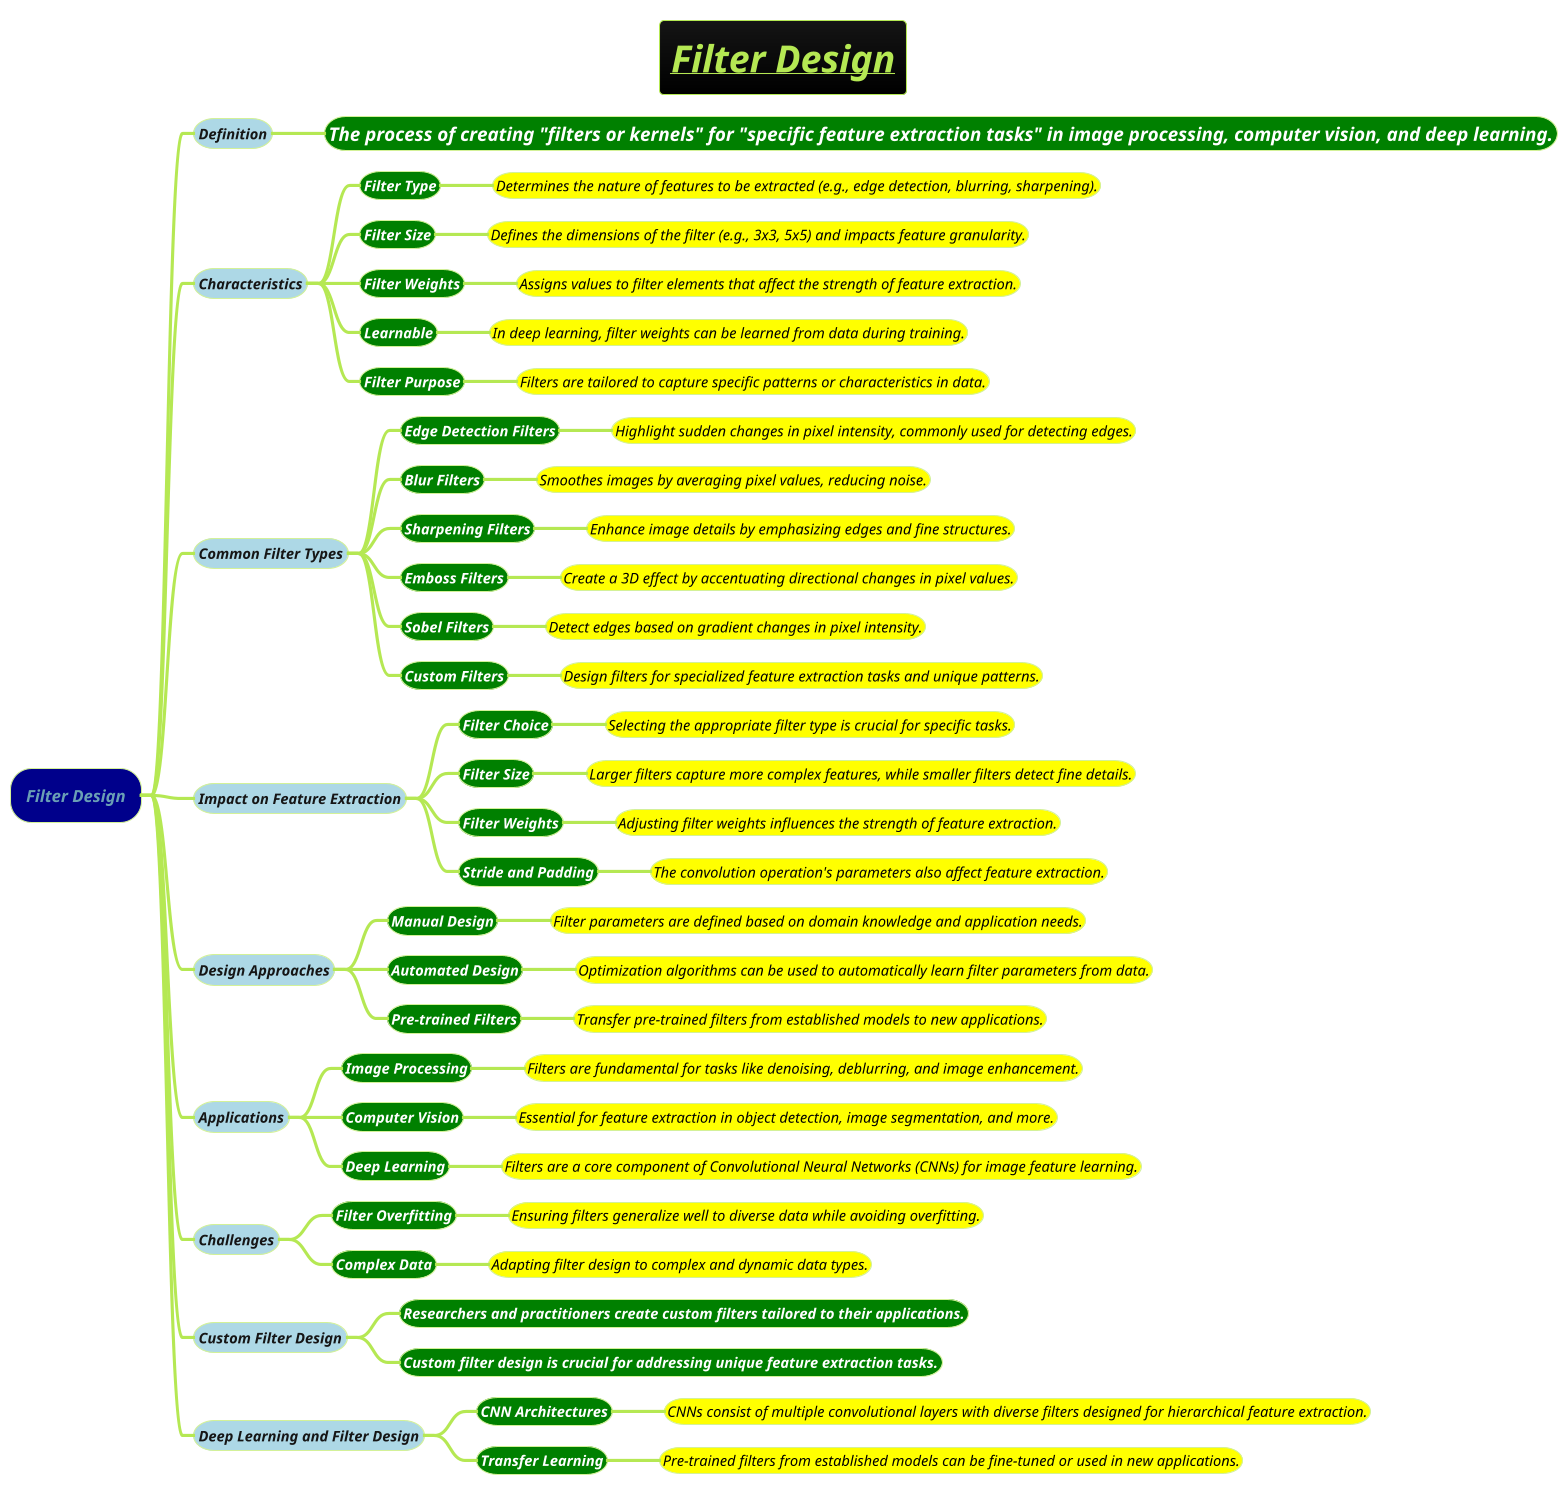 @startmindmap
title =<i><b><u>Filter Design

!theme hacker





*[#darkblue] <i>Filter Design
**[#lightblue] <color #blac><i><size:14>Definition
***[#green] <b><color #white><i><size:18>The process of creating "filters or kernels" for "specific feature extraction tasks" in image processing, computer vision, and deep learning.

**[#lightblue] <color #blac><i><size:14>Characteristics
***[#green] <b><color #white><i><size:14>Filter Type
****[#yellow] <color #black><i><size:14>Determines the nature of features to be extracted (e.g., edge detection, blurring, sharpening).
***[#green] <b><color #white><i><size:14>Filter Size
****[#yellow] <color #black><i><size:14>Defines the dimensions of the filter (e.g., 3x3, 5x5) and impacts feature granularity.
***[#green] <b><color #white><i><size:14>Filter Weights
****[#yellow] <color #black><i><size:14>Assigns values to filter elements that affect the strength of feature extraction.
***[#green] <b><color #white><i><size:14>Learnable
****[#yellow] <color #black><i><size:14>In deep learning, filter weights can be learned from data during training.
***[#green] <b><color #white><i><size:14>Filter Purpose
****[#yellow] <color #black><i><size:14>Filters are tailored to capture specific patterns or characteristics in data.

**[#lightblue] <color #blac><i><size:14>Common Filter Types
***[#green] <b><color #white><i><size:14>Edge Detection Filters
****[#yellow] <color #black><i><size:14>Highlight sudden changes in pixel intensity, commonly used for detecting edges.
***[#green] <b><color #white><i><size:14>Blur Filters
****[#yellow] <color #black><i><size:14>Smoothes images by averaging pixel values, reducing noise.
***[#green] <b><color #white><i><size:14>Sharpening Filters
****[#yellow] <color #black><i><size:14>Enhance image details by emphasizing edges and fine structures.
***[#green] <b><color #white><i><size:14>Emboss Filters
****[#yellow] <color #black><i><size:14>Create a 3D effect by accentuating directional changes in pixel values.
***[#green] <b><color #white><i><size:14>Sobel Filters
****[#yellow] <color #black><i><size:14>Detect edges based on gradient changes in pixel intensity.
***[#green] <b><color #white><i><size:14>Custom Filters
****[#yellow] <color #black><i><size:14>Design filters for specialized feature extraction tasks and unique patterns.

**[#lightblue] <color #blac><i><size:14>Impact on Feature Extraction
***[#green] <b><color #white><i><size:14>Filter Choice
****[#yellow] <color #black><i><size:14>Selecting the appropriate filter type is crucial for specific tasks.
***[#green] <b><color #white><i><size:14>Filter Size
****[#yellow] <color #black><i><size:14>Larger filters capture more complex features, while smaller filters detect fine details.
***[#green] <b><color #white><i><size:14>Filter Weights
****[#yellow] <color #black><i><size:14>Adjusting filter weights influences the strength of feature extraction.
***[#green] <b><color #white><i><size:14>Stride and Padding
****[#yellow] <color #black><i><size:14>The convolution operation's parameters also affect feature extraction.

**[#lightblue] <color #blac><i><size:14>Design Approaches
***[#green] <b><color #white><i><size:14>Manual Design
****[#yellow] <color #black><i><size:14>Filter parameters are defined based on domain knowledge and application needs.
***[#green] <b><color #white><i><size:14>Automated Design
****[#yellow] <color #black><i><size:14>Optimization algorithms can be used to automatically learn filter parameters from data.
***[#green] <b><color #white><i><size:14>Pre-trained Filters
****[#yellow] <color #black><i><size:14>Transfer pre-trained filters from established models to new applications.

**[#lightblue] <color #blac><i><size:14>Applications
***[#green] <b><color #white><i><size:14>Image Processing
****[#yellow] <color #black><i><size:14>Filters are fundamental for tasks like denoising, deblurring, and image enhancement.
***[#green] <b><color #white><i><size:14>Computer Vision
****[#yellow] <color #black><i><size:14>Essential for feature extraction in object detection, image segmentation, and more.
***[#green] <b><color #white><i><size:14>Deep Learning
****[#yellow] <color #black><i><size:14>Filters are a core component of Convolutional Neural Networks (CNNs) for image feature learning.

**[#lightblue] <color #blac><i><size:14>Challenges
***[#green] <b><color #white><i><size:14>Filter Overfitting
****[#yellow] <color #black><i><size:14>Ensuring filters generalize well to diverse data while avoiding overfitting.
***[#green] <b><color #white><i><size:14>Complex Data
****[#yellow] <color #black><i><size:14>Adapting filter design to complex and dynamic data types.

**[#lightblue] <color #blac><i><size:14>Custom Filter Design
***[#green] <b><color #white><i><size:14>Researchers and practitioners create custom filters tailored to their applications.
***[#green] <b><color #white><i><size:14>Custom filter design is crucial for addressing unique feature extraction tasks.

**[#lightblue] <color #blac><i><size:14>Deep Learning and Filter Design
***[#green] <b><color #white><i><size:14>CNN Architectures
****[#yellow] <color #black><i><size:14>CNNs consist of multiple convolutional layers with diverse filters designed for hierarchical feature extraction.
***[#green] <b><color #white><i><size:14>Transfer Learning
****[#yellow] <color #black><i><size:14>Pre-trained filters from established models can be fine-tuned or used in new applications.

@endmindmap
